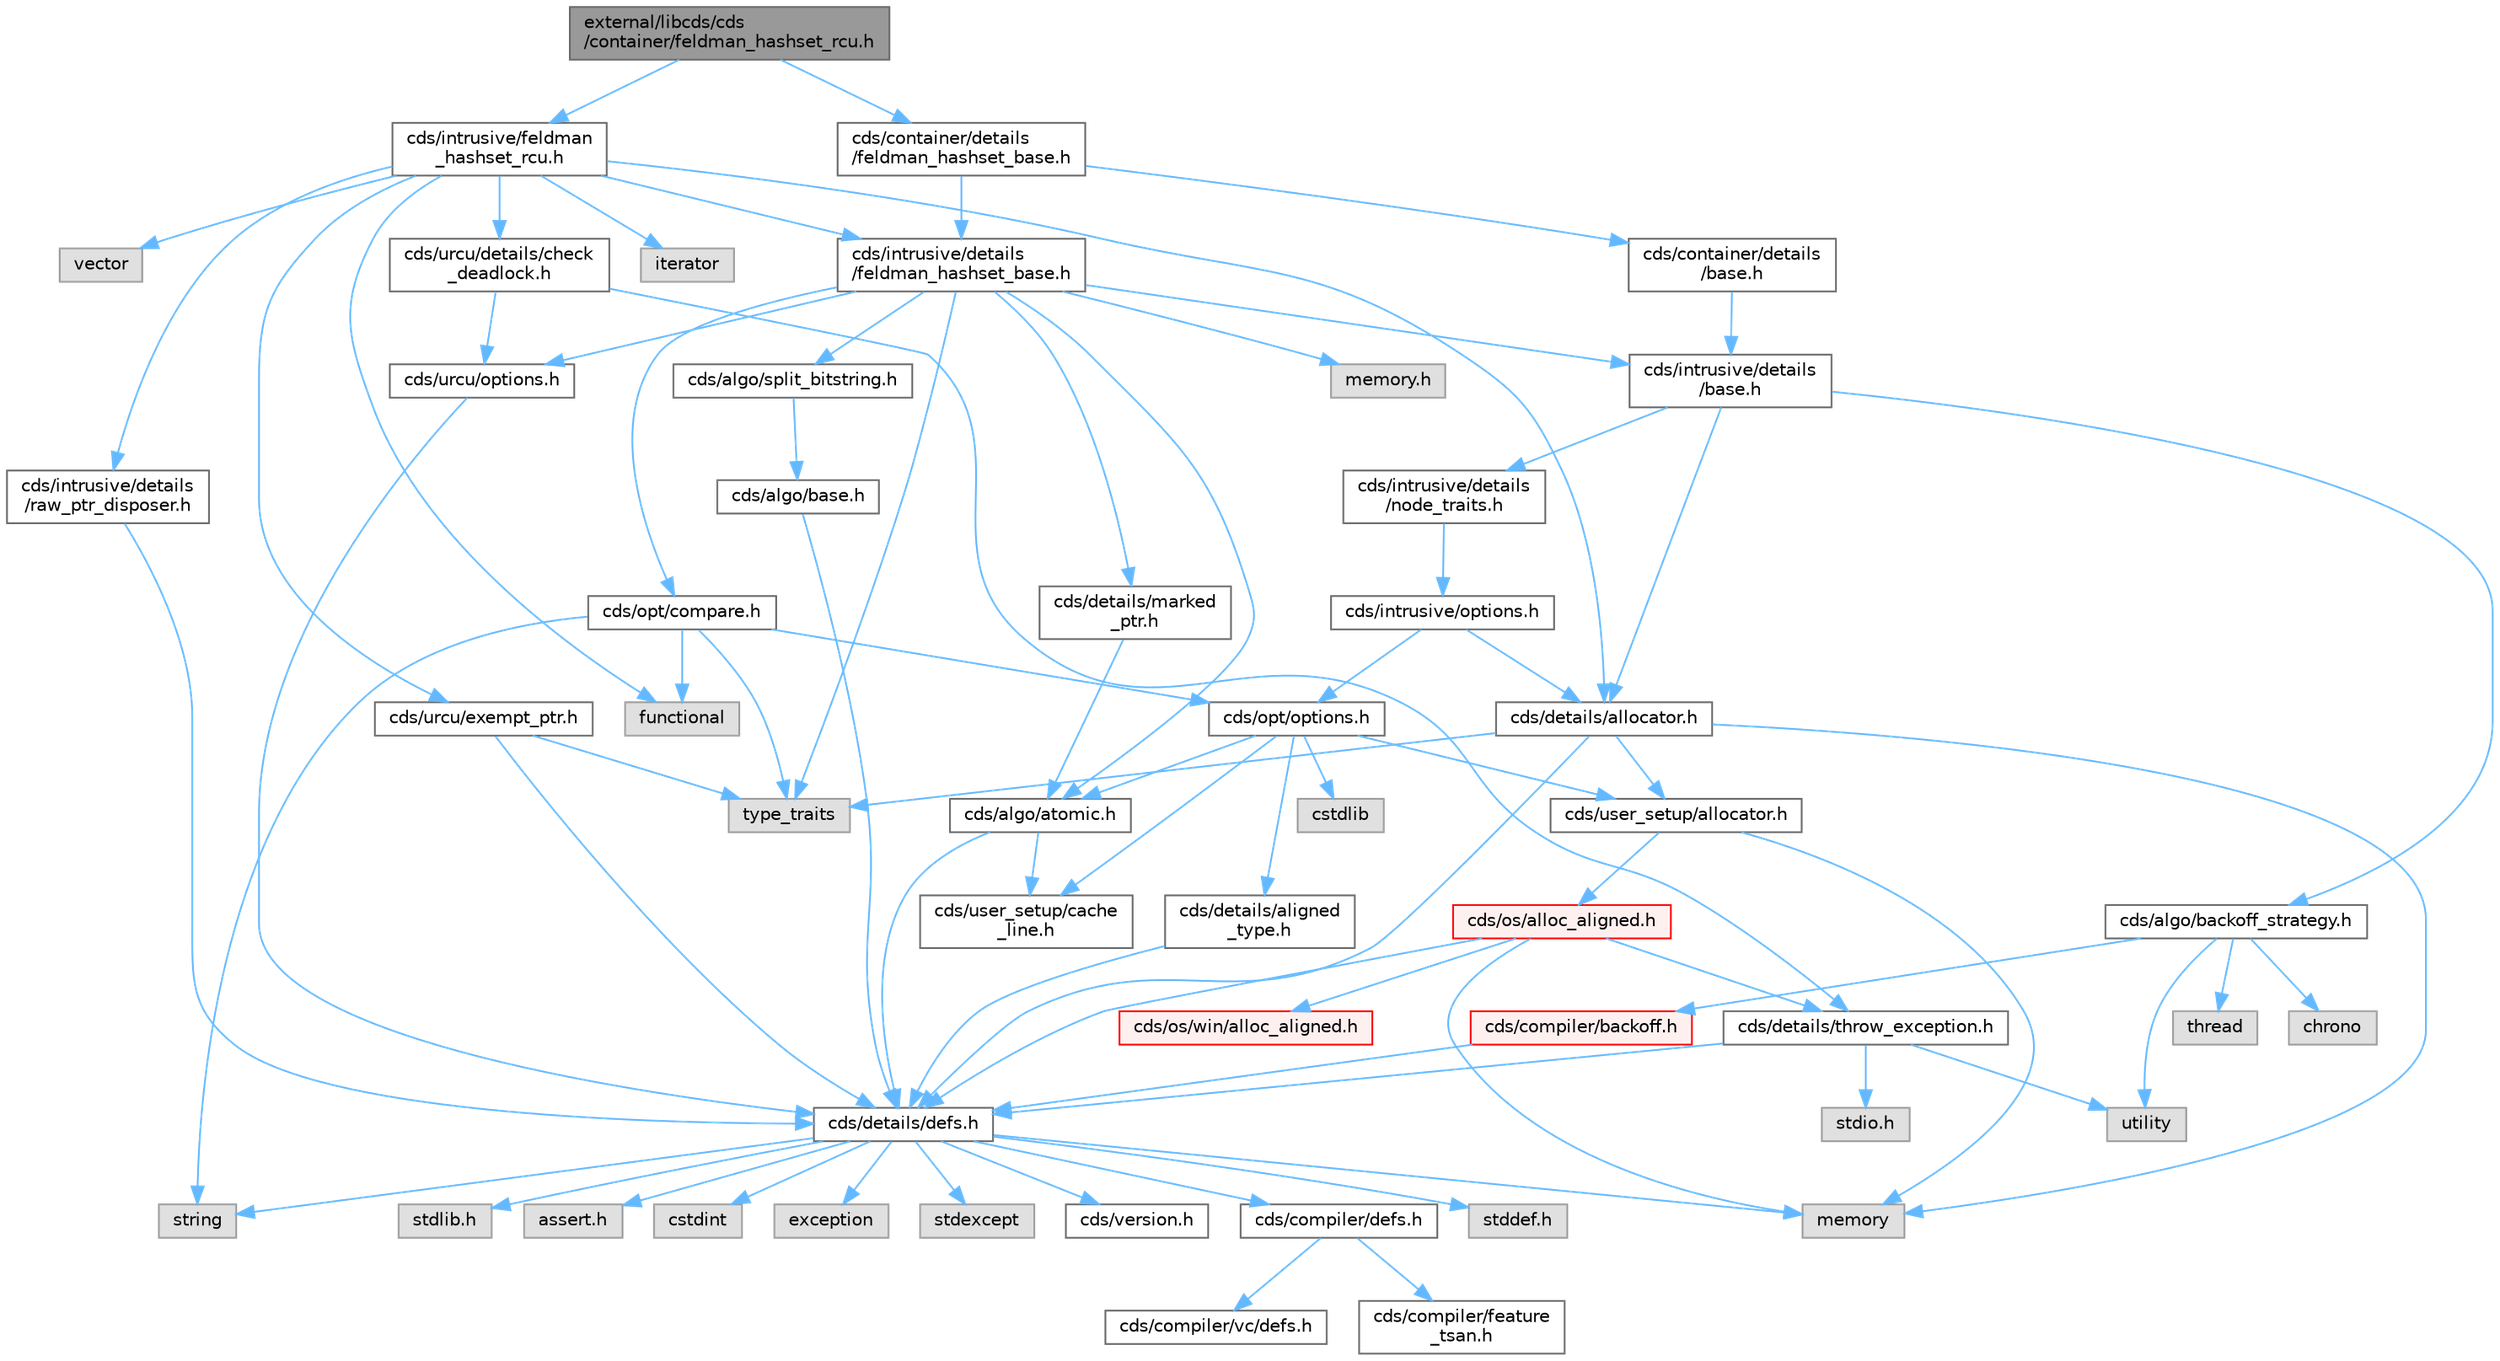 digraph "external/libcds/cds/container/feldman_hashset_rcu.h"
{
 // LATEX_PDF_SIZE
  bgcolor="transparent";
  edge [fontname=Helvetica,fontsize=10,labelfontname=Helvetica,labelfontsize=10];
  node [fontname=Helvetica,fontsize=10,shape=box,height=0.2,width=0.4];
  Node1 [id="Node000001",label="external/libcds/cds\l/container/feldman_hashset_rcu.h",height=0.2,width=0.4,color="gray40", fillcolor="grey60", style="filled", fontcolor="black",tooltip=" "];
  Node1 -> Node2 [id="edge1_Node000001_Node000002",color="steelblue1",style="solid",tooltip=" "];
  Node2 [id="Node000002",label="cds/intrusive/feldman\l_hashset_rcu.h",height=0.2,width=0.4,color="grey40", fillcolor="white", style="filled",URL="$intrusive_2feldman__hashset__rcu_8h.html",tooltip=" "];
  Node2 -> Node3 [id="edge2_Node000002_Node000003",color="steelblue1",style="solid",tooltip=" "];
  Node3 [id="Node000003",label="functional",height=0.2,width=0.4,color="grey60", fillcolor="#E0E0E0", style="filled",tooltip=" "];
  Node2 -> Node4 [id="edge3_Node000002_Node000004",color="steelblue1",style="solid",tooltip=" "];
  Node4 [id="Node000004",label="iterator",height=0.2,width=0.4,color="grey60", fillcolor="#E0E0E0", style="filled",tooltip=" "];
  Node2 -> Node5 [id="edge4_Node000002_Node000005",color="steelblue1",style="solid",tooltip=" "];
  Node5 [id="Node000005",label="vector",height=0.2,width=0.4,color="grey60", fillcolor="#E0E0E0", style="filled",tooltip=" "];
  Node2 -> Node6 [id="edge5_Node000002_Node000006",color="steelblue1",style="solid",tooltip=" "];
  Node6 [id="Node000006",label="cds/intrusive/details\l/feldman_hashset_base.h",height=0.2,width=0.4,color="grey40", fillcolor="white", style="filled",URL="$intrusive_2details_2feldman__hashset__base_8h.html",tooltip=" "];
  Node6 -> Node7 [id="edge6_Node000006_Node000007",color="steelblue1",style="solid",tooltip=" "];
  Node7 [id="Node000007",label="memory.h",height=0.2,width=0.4,color="grey60", fillcolor="#E0E0E0", style="filled",tooltip=" "];
  Node6 -> Node8 [id="edge7_Node000006_Node000008",color="steelblue1",style="solid",tooltip=" "];
  Node8 [id="Node000008",label="type_traits",height=0.2,width=0.4,color="grey60", fillcolor="#E0E0E0", style="filled",tooltip=" "];
  Node6 -> Node9 [id="edge8_Node000006_Node000009",color="steelblue1",style="solid",tooltip=" "];
  Node9 [id="Node000009",label="cds/intrusive/details\l/base.h",height=0.2,width=0.4,color="grey40", fillcolor="white", style="filled",URL="$external_2libcds_2cds_2intrusive_2details_2base_8h.html",tooltip=" "];
  Node9 -> Node10 [id="edge9_Node000009_Node000010",color="steelblue1",style="solid",tooltip=" "];
  Node10 [id="Node000010",label="cds/intrusive/details\l/node_traits.h",height=0.2,width=0.4,color="grey40", fillcolor="white", style="filled",URL="$node__traits_8h.html",tooltip=" "];
  Node10 -> Node11 [id="edge10_Node000010_Node000011",color="steelblue1",style="solid",tooltip=" "];
  Node11 [id="Node000011",label="cds/intrusive/options.h",height=0.2,width=0.4,color="grey40", fillcolor="white", style="filled",URL="$intrusive_2options_8h.html",tooltip=" "];
  Node11 -> Node12 [id="edge11_Node000011_Node000012",color="steelblue1",style="solid",tooltip=" "];
  Node12 [id="Node000012",label="cds/opt/options.h",height=0.2,width=0.4,color="grey40", fillcolor="white", style="filled",URL="$opt_2options_8h.html",tooltip=" "];
  Node12 -> Node13 [id="edge12_Node000012_Node000013",color="steelblue1",style="solid",tooltip=" "];
  Node13 [id="Node000013",label="cstdlib",height=0.2,width=0.4,color="grey60", fillcolor="#E0E0E0", style="filled",tooltip=" "];
  Node12 -> Node14 [id="edge13_Node000012_Node000014",color="steelblue1",style="solid",tooltip=" "];
  Node14 [id="Node000014",label="cds/details/aligned\l_type.h",height=0.2,width=0.4,color="grey40", fillcolor="white", style="filled",URL="$aligned__type_8h.html",tooltip=" "];
  Node14 -> Node15 [id="edge14_Node000014_Node000015",color="steelblue1",style="solid",tooltip=" "];
  Node15 [id="Node000015",label="cds/details/defs.h",height=0.2,width=0.4,color="grey40", fillcolor="white", style="filled",URL="$details_2defs_8h.html",tooltip=" "];
  Node15 -> Node16 [id="edge15_Node000015_Node000016",color="steelblue1",style="solid",tooltip=" "];
  Node16 [id="Node000016",label="stddef.h",height=0.2,width=0.4,color="grey60", fillcolor="#E0E0E0", style="filled",tooltip=" "];
  Node15 -> Node17 [id="edge16_Node000015_Node000017",color="steelblue1",style="solid",tooltip=" "];
  Node17 [id="Node000017",label="stdlib.h",height=0.2,width=0.4,color="grey60", fillcolor="#E0E0E0", style="filled",tooltip=" "];
  Node15 -> Node18 [id="edge17_Node000015_Node000018",color="steelblue1",style="solid",tooltip=" "];
  Node18 [id="Node000018",label="assert.h",height=0.2,width=0.4,color="grey60", fillcolor="#E0E0E0", style="filled",tooltip=" "];
  Node15 -> Node19 [id="edge18_Node000015_Node000019",color="steelblue1",style="solid",tooltip=" "];
  Node19 [id="Node000019",label="cstdint",height=0.2,width=0.4,color="grey60", fillcolor="#E0E0E0", style="filled",tooltip=" "];
  Node15 -> Node20 [id="edge19_Node000015_Node000020",color="steelblue1",style="solid",tooltip=" "];
  Node20 [id="Node000020",label="exception",height=0.2,width=0.4,color="grey60", fillcolor="#E0E0E0", style="filled",tooltip=" "];
  Node15 -> Node21 [id="edge20_Node000015_Node000021",color="steelblue1",style="solid",tooltip=" "];
  Node21 [id="Node000021",label="stdexcept",height=0.2,width=0.4,color="grey60", fillcolor="#E0E0E0", style="filled",tooltip=" "];
  Node15 -> Node22 [id="edge21_Node000015_Node000022",color="steelblue1",style="solid",tooltip=" "];
  Node22 [id="Node000022",label="string",height=0.2,width=0.4,color="grey60", fillcolor="#E0E0E0", style="filled",tooltip=" "];
  Node15 -> Node23 [id="edge22_Node000015_Node000023",color="steelblue1",style="solid",tooltip=" "];
  Node23 [id="Node000023",label="memory",height=0.2,width=0.4,color="grey60", fillcolor="#E0E0E0", style="filled",tooltip=" "];
  Node15 -> Node24 [id="edge23_Node000015_Node000024",color="steelblue1",style="solid",tooltip=" "];
  Node24 [id="Node000024",label="cds/version.h",height=0.2,width=0.4,color="grey40", fillcolor="white", style="filled",URL="$external_2libcds_2cds_2version_8h.html",tooltip=" "];
  Node15 -> Node25 [id="edge24_Node000015_Node000025",color="steelblue1",style="solid",tooltip=" "];
  Node25 [id="Node000025",label="cds/compiler/defs.h",height=0.2,width=0.4,color="grey40", fillcolor="white", style="filled",URL="$compiler_2defs_8h.html",tooltip=" "];
  Node25 -> Node26 [id="edge25_Node000025_Node000026",color="steelblue1",style="solid",tooltip=" "];
  Node26 [id="Node000026",label="cds/compiler/vc/defs.h",height=0.2,width=0.4,color="grey40", fillcolor="white", style="filled",URL="$compiler_2vc_2defs_8h.html",tooltip=" "];
  Node25 -> Node27 [id="edge26_Node000025_Node000027",color="steelblue1",style="solid",tooltip=" "];
  Node27 [id="Node000027",label="cds/compiler/feature\l_tsan.h",height=0.2,width=0.4,color="grey40", fillcolor="white", style="filled",URL="$feature__tsan_8h.html",tooltip=" "];
  Node12 -> Node28 [id="edge27_Node000012_Node000028",color="steelblue1",style="solid",tooltip=" "];
  Node28 [id="Node000028",label="cds/user_setup/allocator.h",height=0.2,width=0.4,color="grey40", fillcolor="white", style="filled",URL="$external_2libcds_2cds_2user__setup_2allocator_8h.html",tooltip="Default implementation of allocator classes."];
  Node28 -> Node23 [id="edge28_Node000028_Node000023",color="steelblue1",style="solid",tooltip=" "];
  Node28 -> Node29 [id="edge29_Node000028_Node000029",color="steelblue1",style="solid",tooltip=" "];
  Node29 [id="Node000029",label="cds/os/alloc_aligned.h",height=0.2,width=0.4,color="red", fillcolor="#FFF0F0", style="filled",URL="$alloc__aligned_8h.html",tooltip=" "];
  Node29 -> Node15 [id="edge30_Node000029_Node000015",color="steelblue1",style="solid",tooltip=" "];
  Node29 -> Node30 [id="edge31_Node000029_Node000030",color="steelblue1",style="solid",tooltip=" "];
  Node30 [id="Node000030",label="cds/os/win/alloc_aligned.h",height=0.2,width=0.4,color="red", fillcolor="#FFF0F0", style="filled",URL="$win_2alloc__aligned_8h.html",tooltip=" "];
  Node29 -> Node23 [id="edge32_Node000029_Node000023",color="steelblue1",style="solid",tooltip=" "];
  Node29 -> Node40 [id="edge33_Node000029_Node000040",color="steelblue1",style="solid",tooltip=" "];
  Node40 [id="Node000040",label="cds/details/throw_exception.h",height=0.2,width=0.4,color="grey40", fillcolor="white", style="filled",URL="$throw__exception_8h.html",tooltip=" "];
  Node40 -> Node15 [id="edge34_Node000040_Node000015",color="steelblue1",style="solid",tooltip=" "];
  Node40 -> Node41 [id="edge35_Node000040_Node000041",color="steelblue1",style="solid",tooltip=" "];
  Node41 [id="Node000041",label="stdio.h",height=0.2,width=0.4,color="grey60", fillcolor="#E0E0E0", style="filled",tooltip=" "];
  Node40 -> Node42 [id="edge36_Node000040_Node000042",color="steelblue1",style="solid",tooltip=" "];
  Node42 [id="Node000042",label="utility",height=0.2,width=0.4,color="grey60", fillcolor="#E0E0E0", style="filled",tooltip=" "];
  Node12 -> Node43 [id="edge37_Node000012_Node000043",color="steelblue1",style="solid",tooltip=" "];
  Node43 [id="Node000043",label="cds/user_setup/cache\l_line.h",height=0.2,width=0.4,color="grey40", fillcolor="white", style="filled",URL="$cache__line_8h.html",tooltip="Cache-line size definition"];
  Node12 -> Node44 [id="edge38_Node000012_Node000044",color="steelblue1",style="solid",tooltip=" "];
  Node44 [id="Node000044",label="cds/algo/atomic.h",height=0.2,width=0.4,color="grey40", fillcolor="white", style="filled",URL="$external_2libcds_2cds_2algo_2atomic_8h.html",tooltip=" "];
  Node44 -> Node15 [id="edge39_Node000044_Node000015",color="steelblue1",style="solid",tooltip=" "];
  Node44 -> Node43 [id="edge40_Node000044_Node000043",color="steelblue1",style="solid",tooltip=" "];
  Node11 -> Node45 [id="edge41_Node000011_Node000045",color="steelblue1",style="solid",tooltip=" "];
  Node45 [id="Node000045",label="cds/details/allocator.h",height=0.2,width=0.4,color="grey40", fillcolor="white", style="filled",URL="$external_2libcds_2cds_2details_2allocator_8h.html",tooltip=" "];
  Node45 -> Node8 [id="edge42_Node000045_Node000008",color="steelblue1",style="solid",tooltip=" "];
  Node45 -> Node23 [id="edge43_Node000045_Node000023",color="steelblue1",style="solid",tooltip=" "];
  Node45 -> Node15 [id="edge44_Node000045_Node000015",color="steelblue1",style="solid",tooltip=" "];
  Node45 -> Node28 [id="edge45_Node000045_Node000028",color="steelblue1",style="solid",tooltip=" "];
  Node9 -> Node45 [id="edge46_Node000009_Node000045",color="steelblue1",style="solid",tooltip=" "];
  Node9 -> Node46 [id="edge47_Node000009_Node000046",color="steelblue1",style="solid",tooltip=" "];
  Node46 [id="Node000046",label="cds/algo/backoff_strategy.h",height=0.2,width=0.4,color="grey40", fillcolor="white", style="filled",URL="$backoff__strategy_8h.html",tooltip=" "];
  Node46 -> Node42 [id="edge48_Node000046_Node000042",color="steelblue1",style="solid",tooltip=" "];
  Node46 -> Node38 [id="edge49_Node000046_Node000038",color="steelblue1",style="solid",tooltip=" "];
  Node38 [id="Node000038",label="thread",height=0.2,width=0.4,color="grey60", fillcolor="#E0E0E0", style="filled",tooltip=" "];
  Node46 -> Node47 [id="edge50_Node000046_Node000047",color="steelblue1",style="solid",tooltip=" "];
  Node47 [id="Node000047",label="chrono",height=0.2,width=0.4,color="grey60", fillcolor="#E0E0E0", style="filled",tooltip=" "];
  Node46 -> Node48 [id="edge51_Node000046_Node000048",color="steelblue1",style="solid",tooltip=" "];
  Node48 [id="Node000048",label="cds/compiler/backoff.h",height=0.2,width=0.4,color="red", fillcolor="#FFF0F0", style="filled",URL="$backoff_8h.html",tooltip=" "];
  Node48 -> Node15 [id="edge52_Node000048_Node000015",color="steelblue1",style="solid",tooltip=" "];
  Node6 -> Node50 [id="edge53_Node000006_Node000050",color="steelblue1",style="solid",tooltip=" "];
  Node50 [id="Node000050",label="cds/opt/compare.h",height=0.2,width=0.4,color="grey40", fillcolor="white", style="filled",URL="$external_2libcds_2cds_2opt_2compare_8h.html",tooltip=" "];
  Node50 -> Node8 [id="edge54_Node000050_Node000008",color="steelblue1",style="solid",tooltip=" "];
  Node50 -> Node3 [id="edge55_Node000050_Node000003",color="steelblue1",style="solid",tooltip=" "];
  Node50 -> Node22 [id="edge56_Node000050_Node000022",color="steelblue1",style="solid",tooltip=" "];
  Node50 -> Node12 [id="edge57_Node000050_Node000012",color="steelblue1",style="solid",tooltip=" "];
  Node6 -> Node44 [id="edge58_Node000006_Node000044",color="steelblue1",style="solid",tooltip=" "];
  Node6 -> Node51 [id="edge59_Node000006_Node000051",color="steelblue1",style="solid",tooltip=" "];
  Node51 [id="Node000051",label="cds/algo/split_bitstring.h",height=0.2,width=0.4,color="grey40", fillcolor="white", style="filled",URL="$split__bitstring_8h.html",tooltip=" "];
  Node51 -> Node52 [id="edge60_Node000051_Node000052",color="steelblue1",style="solid",tooltip=" "];
  Node52 [id="Node000052",label="cds/algo/base.h",height=0.2,width=0.4,color="grey40", fillcolor="white", style="filled",URL="$external_2libcds_2cds_2algo_2base_8h.html",tooltip=" "];
  Node52 -> Node15 [id="edge61_Node000052_Node000015",color="steelblue1",style="solid",tooltip=" "];
  Node6 -> Node53 [id="edge62_Node000006_Node000053",color="steelblue1",style="solid",tooltip=" "];
  Node53 [id="Node000053",label="cds/details/marked\l_ptr.h",height=0.2,width=0.4,color="grey40", fillcolor="white", style="filled",URL="$marked__ptr_8h.html",tooltip=" "];
  Node53 -> Node44 [id="edge63_Node000053_Node000044",color="steelblue1",style="solid",tooltip=" "];
  Node6 -> Node54 [id="edge64_Node000006_Node000054",color="steelblue1",style="solid",tooltip=" "];
  Node54 [id="Node000054",label="cds/urcu/options.h",height=0.2,width=0.4,color="grey40", fillcolor="white", style="filled",URL="$urcu_2options_8h.html",tooltip=" "];
  Node54 -> Node15 [id="edge65_Node000054_Node000015",color="steelblue1",style="solid",tooltip=" "];
  Node2 -> Node45 [id="edge66_Node000002_Node000045",color="steelblue1",style="solid",tooltip=" "];
  Node2 -> Node55 [id="edge67_Node000002_Node000055",color="steelblue1",style="solid",tooltip=" "];
  Node55 [id="Node000055",label="cds/urcu/details/check\l_deadlock.h",height=0.2,width=0.4,color="grey40", fillcolor="white", style="filled",URL="$check__deadlock_8h.html",tooltip=" "];
  Node55 -> Node54 [id="edge68_Node000055_Node000054",color="steelblue1",style="solid",tooltip=" "];
  Node55 -> Node40 [id="edge69_Node000055_Node000040",color="steelblue1",style="solid",tooltip=" "];
  Node2 -> Node56 [id="edge70_Node000002_Node000056",color="steelblue1",style="solid",tooltip=" "];
  Node56 [id="Node000056",label="cds/urcu/exempt_ptr.h",height=0.2,width=0.4,color="grey40", fillcolor="white", style="filled",URL="$exempt__ptr_8h.html",tooltip=" "];
  Node56 -> Node8 [id="edge71_Node000056_Node000008",color="steelblue1",style="solid",tooltip=" "];
  Node56 -> Node15 [id="edge72_Node000056_Node000015",color="steelblue1",style="solid",tooltip=" "];
  Node2 -> Node57 [id="edge73_Node000002_Node000057",color="steelblue1",style="solid",tooltip=" "];
  Node57 [id="Node000057",label="cds/intrusive/details\l/raw_ptr_disposer.h",height=0.2,width=0.4,color="grey40", fillcolor="white", style="filled",URL="$raw__ptr__disposer_8h.html",tooltip=" "];
  Node57 -> Node15 [id="edge74_Node000057_Node000015",color="steelblue1",style="solid",tooltip=" "];
  Node1 -> Node58 [id="edge75_Node000001_Node000058",color="steelblue1",style="solid",tooltip=" "];
  Node58 [id="Node000058",label="cds/container/details\l/feldman_hashset_base.h",height=0.2,width=0.4,color="grey40", fillcolor="white", style="filled",URL="$container_2details_2feldman__hashset__base_8h.html",tooltip=" "];
  Node58 -> Node6 [id="edge76_Node000058_Node000006",color="steelblue1",style="solid",tooltip=" "];
  Node58 -> Node59 [id="edge77_Node000058_Node000059",color="steelblue1",style="solid",tooltip=" "];
  Node59 [id="Node000059",label="cds/container/details\l/base.h",height=0.2,width=0.4,color="grey40", fillcolor="white", style="filled",URL="$external_2libcds_2cds_2container_2details_2base_8h.html",tooltip=" "];
  Node59 -> Node9 [id="edge78_Node000059_Node000009",color="steelblue1",style="solid",tooltip=" "];
}
